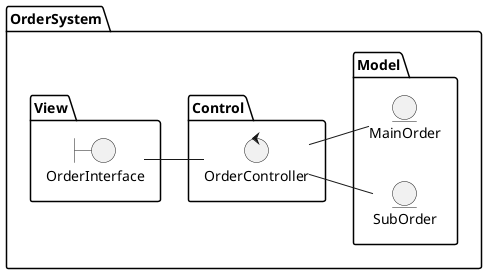 @startuml
left to right direction

package OrderSystem{
	package View{
		boundary  OrderInterface
	}

	package Control{
		control  OrderController
	}

	package Model{
		entity  MainOrder
		entity	SubOrder
	}

	OrderInterface -- OrderController
	OrderController -- MainOrder
	OrderController -- SubOrder
}

@enduml
